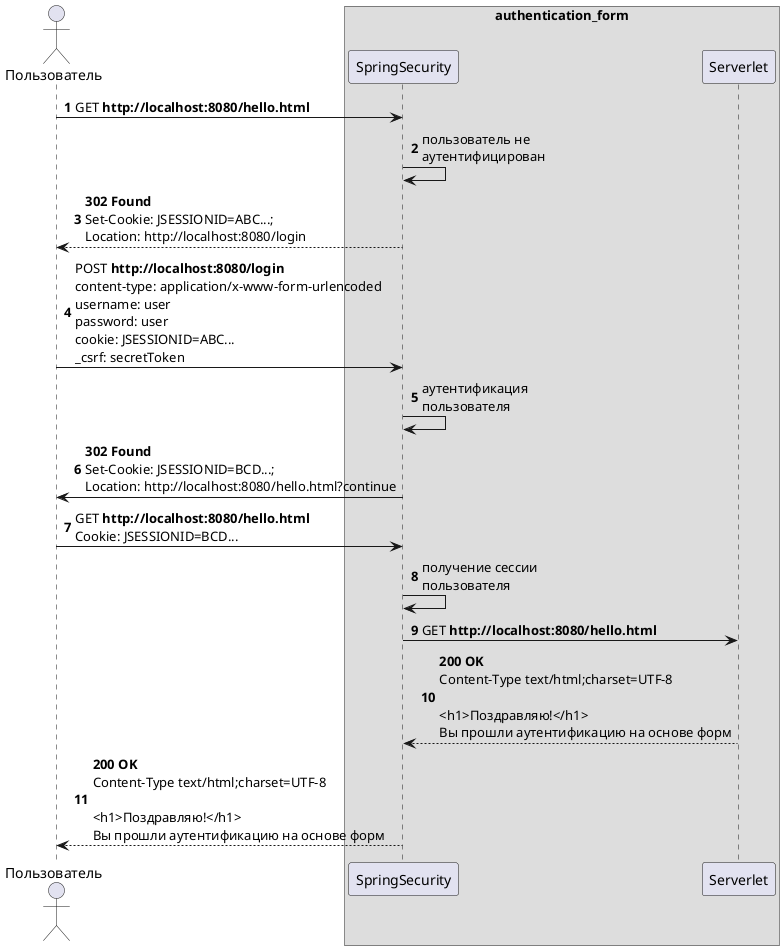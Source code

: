 @startuml

autonumber

actor Пользователь
box authentication_form
    participant SpringSecurity
    participant Serverlet
end box

Пользователь -> SpringSecurity: GET <b>http://localhost:8080/hello.html</b>
SpringSecurity -> SpringSecurity: пользователь не\nаутентифицирован
SpringSecurity --> Пользователь: <b>302 Found</b>\nSet-Cookie: JSESSIONID=ABC...;\nLocation: http://localhost:8080/login
Пользователь -> SpringSecurity: POST <b>http://localhost:8080/login</b>\ncontent-type: application/x-www-form-urlencoded\nusername: user\npassword: user\ncookie: JSESSIONID=ABC...\n_csrf: secretToken
SpringSecurity -> SpringSecurity: аутентификация\nпользователя
SpringSecurity -> Пользователь: <b>302 Found</b>\nSet-Cookie: JSESSIONID=BCD...;\nLocation: http://localhost:8080/hello.html?continue
Пользователь -> SpringSecurity: GET <b>http://localhost:8080/hello.html</b>\nCookie: JSESSIONID=BCD...
SpringSecurity -> SpringSecurity: получение сессии\nпользователя
SpringSecurity -> Serverlet: GET <b>http://localhost:8080/hello.html</b>
Serverlet --> SpringSecurity: <b>200 OK</b>\nContent-Type text/html;charset=UTF-8\n\n<h1>Поздравляю!</h1>\nВы прошли аутентификацию на основе форм
SpringSecurity --> Пользователь: <b>200 OK</b>\nContent-Type text/html;charset=UTF-8\n\n<h1>Поздравляю!</h1>\nВы прошли аутентификацию на основе форм


@enduml